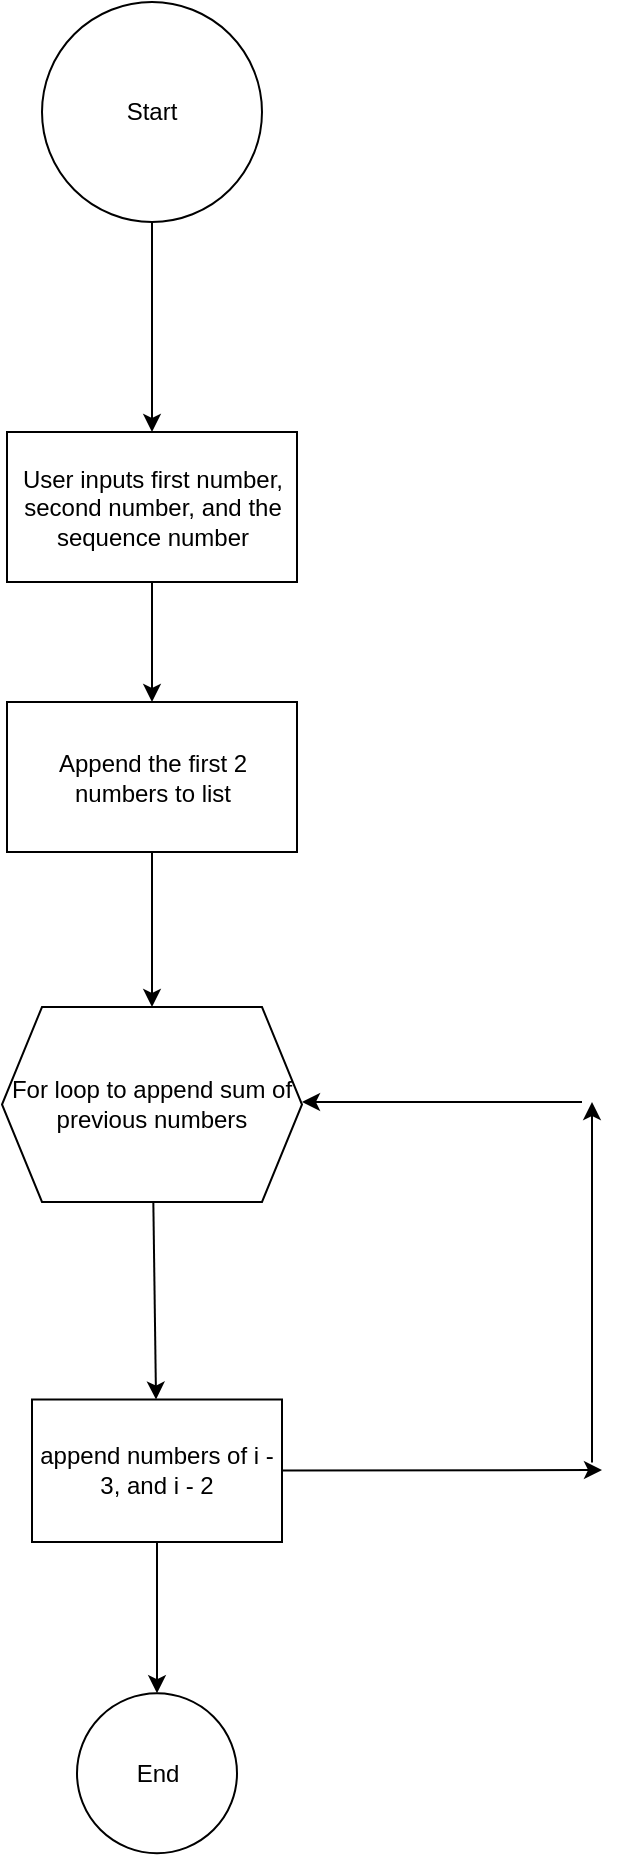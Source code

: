<mxfile>
    <diagram id="KEdYexsXzc2G2xTx1why" name="Page-1">
        <mxGraphModel dx="1130" dy="471" grid="1" gridSize="10" guides="1" tooltips="1" connect="1" arrows="1" fold="1" page="1" pageScale="1" pageWidth="850" pageHeight="1100" math="0" shadow="0">
            <root>
                <mxCell id="0"/>
                <mxCell id="1" parent="0"/>
                <mxCell id="4" value="" style="edgeStyle=none;html=1;" edge="1" parent="1" source="2" target="3">
                    <mxGeometry relative="1" as="geometry"/>
                </mxCell>
                <mxCell id="2" value="Start" style="ellipse;whiteSpace=wrap;html=1;aspect=fixed;" vertex="1" parent="1">
                    <mxGeometry x="140" y="20" width="110" height="110" as="geometry"/>
                </mxCell>
                <mxCell id="6" value="" style="edgeStyle=none;html=1;" edge="1" parent="1" source="3" target="5">
                    <mxGeometry relative="1" as="geometry"/>
                </mxCell>
                <mxCell id="3" value="User inputs first number, second number, and the sequence number" style="whiteSpace=wrap;html=1;" vertex="1" parent="1">
                    <mxGeometry x="122.5" y="235" width="145" height="75" as="geometry"/>
                </mxCell>
                <mxCell id="8" value="" style="edgeStyle=none;html=1;" edge="1" parent="1" source="5" target="7">
                    <mxGeometry relative="1" as="geometry"/>
                </mxCell>
                <mxCell id="5" value="Append the first 2 numbers to list" style="whiteSpace=wrap;html=1;" vertex="1" parent="1">
                    <mxGeometry x="122.5" y="370" width="145" height="75" as="geometry"/>
                </mxCell>
                <mxCell id="10" value="" style="edgeStyle=none;html=1;" edge="1" parent="1" source="7" target="9">
                    <mxGeometry relative="1" as="geometry"/>
                </mxCell>
                <mxCell id="7" value="For loop to append sum of previous numbers" style="shape=hexagon;perimeter=hexagonPerimeter2;whiteSpace=wrap;html=1;fixedSize=1;" vertex="1" parent="1">
                    <mxGeometry x="120" y="522.5" width="150" height="97.5" as="geometry"/>
                </mxCell>
                <mxCell id="11" value="" style="edgeStyle=none;html=1;" edge="1" parent="1" source="9">
                    <mxGeometry relative="1" as="geometry">
                        <mxPoint x="420" y="754" as="targetPoint"/>
                    </mxGeometry>
                </mxCell>
                <mxCell id="15" value="" style="edgeStyle=none;html=1;" edge="1" parent="1" source="9" target="14">
                    <mxGeometry relative="1" as="geometry"/>
                </mxCell>
                <mxCell id="9" value="append numbers of i - 3, and i - 2" style="whiteSpace=wrap;html=1;" vertex="1" parent="1">
                    <mxGeometry x="135" y="718.75" width="125" height="71.25" as="geometry"/>
                </mxCell>
                <mxCell id="12" value="" style="edgeStyle=none;html=1;" edge="1" parent="1">
                    <mxGeometry relative="1" as="geometry">
                        <mxPoint x="415" y="570" as="targetPoint"/>
                        <mxPoint x="415" y="750.27" as="sourcePoint"/>
                    </mxGeometry>
                </mxCell>
                <mxCell id="13" value="" style="edgeStyle=none;html=1;" edge="1" parent="1">
                    <mxGeometry relative="1" as="geometry">
                        <mxPoint x="270" y="570" as="targetPoint"/>
                        <mxPoint x="410" y="570" as="sourcePoint"/>
                    </mxGeometry>
                </mxCell>
                <mxCell id="14" value="End" style="ellipse;whiteSpace=wrap;html=1;" vertex="1" parent="1">
                    <mxGeometry x="157.5" y="865.625" width="80" height="80" as="geometry"/>
                </mxCell>
            </root>
        </mxGraphModel>
    </diagram>
</mxfile>